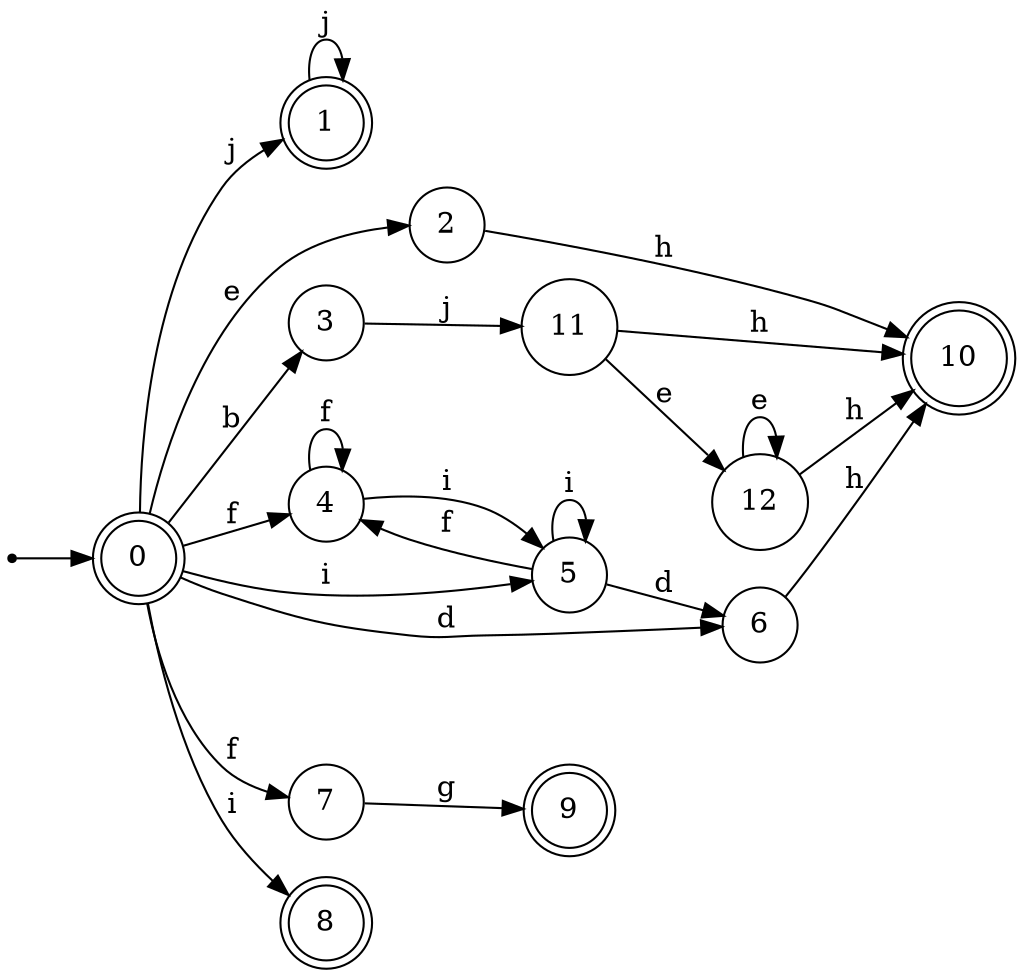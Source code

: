 digraph finite_state_machine {
rankdir=LR;
size="20,20";
node [shape = point]; "dummy0"
node [shape = doublecircle]; "0";"dummy0" -> "0";
node [shape = doublecircle]; "1";node [shape = circle]; "2";
node [shape = circle]; "3";
node [shape = circle]; "4";
node [shape = circle]; "5";
node [shape = circle]; "6";
node [shape = circle]; "7";
node [shape = doublecircle]; "8";node [shape = doublecircle]; "9";node [shape = doublecircle]; "10";node [shape = circle]; "11";
node [shape = circle]; "12";
"0" -> "1" [label = "j"];
 "0" -> "2" [label = "e"];
 "0" -> "3" [label = "b"];
 "0" -> "4" [label = "f"];
 "0" -> "7" [label = "f"];
 "0" -> "8" [label = "i"];
 "0" -> "5" [label = "i"];
 "0" -> "6" [label = "d"];
 "7" -> "9" [label = "g"];
 "6" -> "10" [label = "h"];
 "5" -> "5" [label = "i"];
 "5" -> "4" [label = "f"];
 "5" -> "6" [label = "d"];
 "4" -> "4" [label = "f"];
 "4" -> "5" [label = "i"];
 "3" -> "11" [label = "j"];
 "11" -> "12" [label = "e"];
 "11" -> "10" [label = "h"];
 "12" -> "12" [label = "e"];
 "12" -> "10" [label = "h"];
 "2" -> "10" [label = "h"];
 "1" -> "1" [label = "j"];
 }
